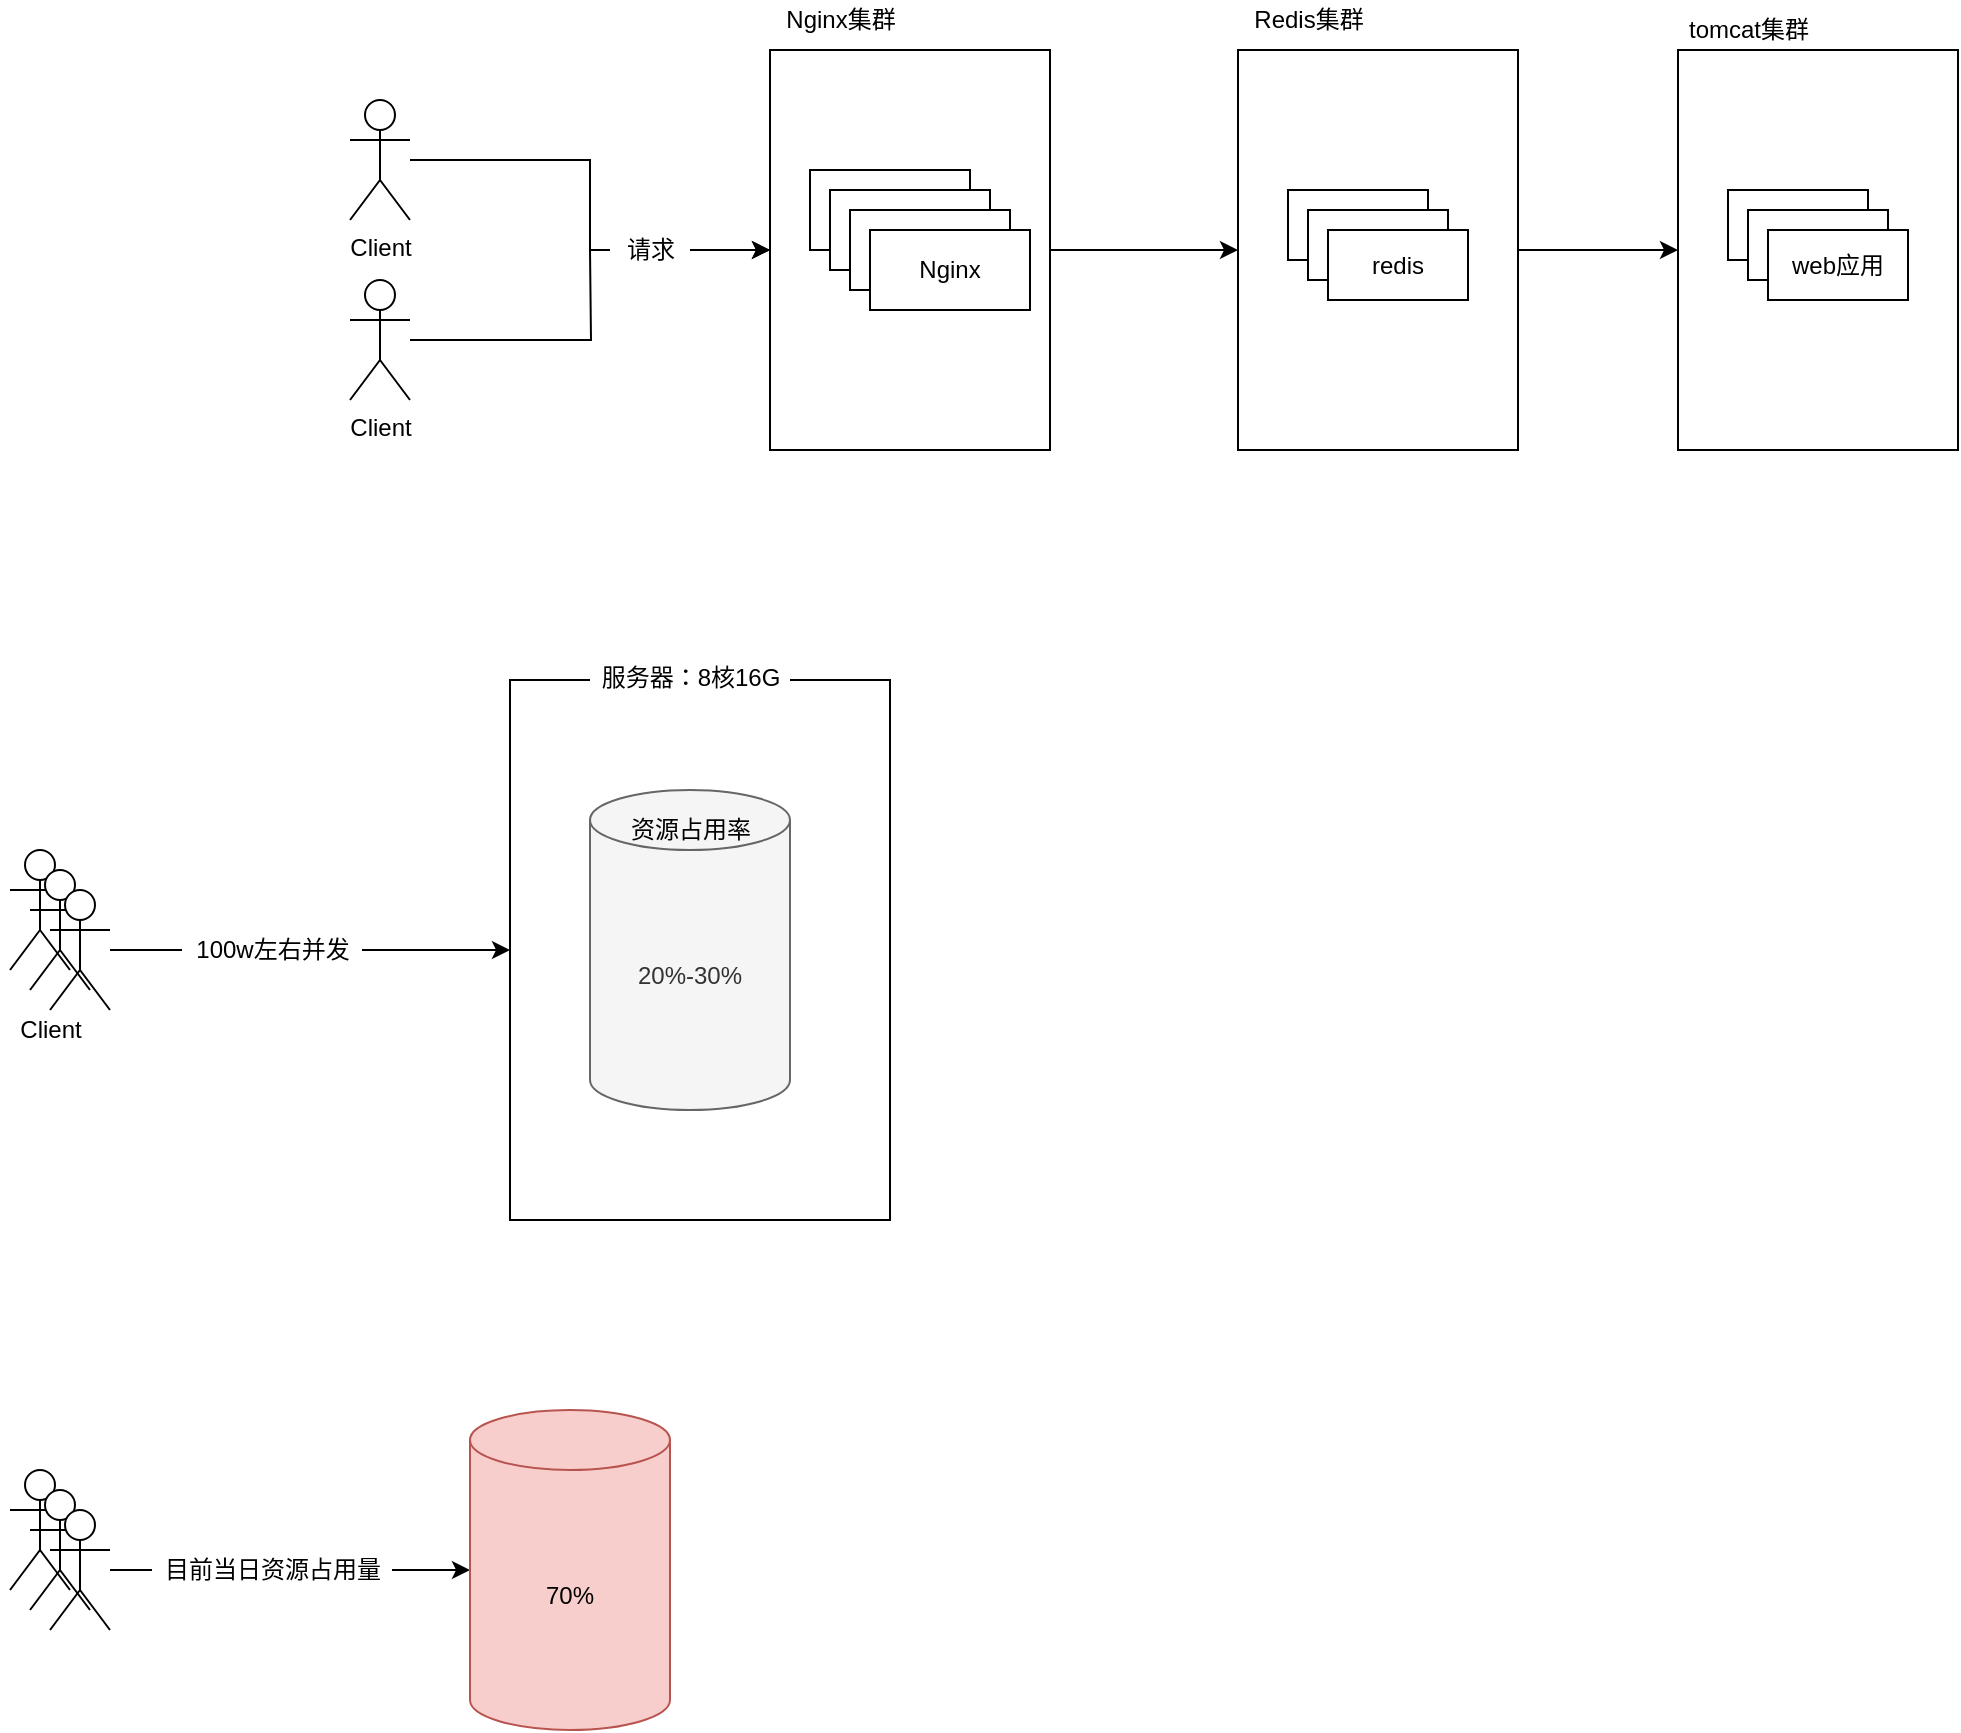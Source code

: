 <mxfile version="18.1.3" type="github"><diagram id="rtc9zp7WYM9nNHmPr6_Y" name="Page-1"><mxGraphModel dx="2249" dy="754" grid="1" gridSize="10" guides="1" tooltips="1" connect="1" arrows="1" fold="1" page="1" pageScale="1" pageWidth="827" pageHeight="1169" math="0" shadow="0"><root><mxCell id="0"/><mxCell id="1" parent="0"/><mxCell id="B9hikHr-BPBxnthDKK9L-14" value="" style="edgeStyle=orthogonalEdgeStyle;rounded=0;orthogonalLoop=1;jettySize=auto;html=1;" parent="1" source="B9hikHr-BPBxnthDKK9L-1" target="B9hikHr-BPBxnthDKK9L-11" edge="1"><mxGeometry relative="1" as="geometry"/></mxCell><mxCell id="B9hikHr-BPBxnthDKK9L-1" value="Client&lt;br&gt;" style="shape=umlActor;verticalLabelPosition=bottom;verticalAlign=top;html=1;outlineConnect=0;" parent="1" vertex="1"><mxGeometry x="-30" y="245" width="30" height="60" as="geometry"/></mxCell><mxCell id="B9hikHr-BPBxnthDKK9L-15" value="" style="edgeStyle=orthogonalEdgeStyle;rounded=0;orthogonalLoop=1;jettySize=auto;html=1;startArrow=none;" parent="1" source="B9hikHr-BPBxnthDKK9L-16" target="B9hikHr-BPBxnthDKK9L-11" edge="1"><mxGeometry relative="1" as="geometry"/></mxCell><mxCell id="B9hikHr-BPBxnthDKK9L-4" value="Client&lt;br&gt;" style="shape=umlActor;verticalLabelPosition=bottom;verticalAlign=top;html=1;outlineConnect=0;" parent="1" vertex="1"><mxGeometry x="-30" y="335" width="30" height="60" as="geometry"/></mxCell><mxCell id="B9hikHr-BPBxnthDKK9L-7" value="Nginx" style="rounded=0;whiteSpace=wrap;html=1;" parent="1" vertex="1"><mxGeometry x="200" y="280" width="80" height="40" as="geometry"/></mxCell><mxCell id="B9hikHr-BPBxnthDKK9L-8" value="Nginx" style="rounded=0;whiteSpace=wrap;html=1;" parent="1" vertex="1"><mxGeometry x="210" y="290" width="80" height="40" as="geometry"/></mxCell><mxCell id="B9hikHr-BPBxnthDKK9L-9" value="Nginx" style="rounded=0;whiteSpace=wrap;html=1;" parent="1" vertex="1"><mxGeometry x="220" y="300" width="80" height="40" as="geometry"/></mxCell><mxCell id="B9hikHr-BPBxnthDKK9L-10" value="Nginx" style="rounded=0;whiteSpace=wrap;html=1;" parent="1" vertex="1"><mxGeometry x="230" y="310" width="80" height="40" as="geometry"/></mxCell><mxCell id="B9hikHr-BPBxnthDKK9L-22" value="" style="edgeStyle=orthogonalEdgeStyle;rounded=0;orthogonalLoop=1;jettySize=auto;html=1;" parent="1" source="B9hikHr-BPBxnthDKK9L-11" target="B9hikHr-BPBxnthDKK9L-21" edge="1"><mxGeometry relative="1" as="geometry"/></mxCell><mxCell id="B9hikHr-BPBxnthDKK9L-11" value="" style="rounded=0;whiteSpace=wrap;html=1;fillColor=none;" parent="1" vertex="1"><mxGeometry x="180" y="220" width="140" height="200" as="geometry"/></mxCell><mxCell id="B9hikHr-BPBxnthDKK9L-12" value="Nginx集群" style="text;html=1;align=center;verticalAlign=middle;resizable=0;points=[];autosize=1;strokeColor=none;fillColor=none;" parent="1" vertex="1"><mxGeometry x="180" y="195" width="70" height="20" as="geometry"/></mxCell><mxCell id="B9hikHr-BPBxnthDKK9L-16" value="请求&lt;br&gt;" style="text;html=1;align=center;verticalAlign=middle;resizable=0;points=[];autosize=1;strokeColor=none;fillColor=default;" parent="1" vertex="1"><mxGeometry x="100" y="310" width="40" height="20" as="geometry"/></mxCell><mxCell id="B9hikHr-BPBxnthDKK9L-17" value="" style="edgeStyle=orthogonalEdgeStyle;rounded=0;orthogonalLoop=1;jettySize=auto;html=1;endArrow=none;" parent="1" source="B9hikHr-BPBxnthDKK9L-4" edge="1"><mxGeometry relative="1" as="geometry"><mxPoint y="365" as="sourcePoint"/><mxPoint x="90" y="320" as="targetPoint"/></mxGeometry></mxCell><mxCell id="B9hikHr-BPBxnthDKK9L-33" value="" style="edgeStyle=orthogonalEdgeStyle;rounded=0;orthogonalLoop=1;jettySize=auto;html=1;" parent="1" source="B9hikHr-BPBxnthDKK9L-21" target="B9hikHr-BPBxnthDKK9L-32" edge="1"><mxGeometry relative="1" as="geometry"/></mxCell><mxCell id="B9hikHr-BPBxnthDKK9L-21" value="" style="rounded=0;whiteSpace=wrap;html=1;fillColor=default;" parent="1" vertex="1"><mxGeometry x="414" y="220" width="140" height="200" as="geometry"/></mxCell><mxCell id="B9hikHr-BPBxnthDKK9L-28" value="redis" style="rounded=0;whiteSpace=wrap;html=1;fillColor=default;" parent="1" vertex="1"><mxGeometry x="439" y="290" width="70" height="35" as="geometry"/></mxCell><mxCell id="B9hikHr-BPBxnthDKK9L-29" value="redis" style="rounded=0;whiteSpace=wrap;html=1;fillColor=default;" parent="1" vertex="1"><mxGeometry x="449" y="300" width="70" height="35" as="geometry"/></mxCell><mxCell id="B9hikHr-BPBxnthDKK9L-30" value="redis" style="rounded=0;whiteSpace=wrap;html=1;fillColor=default;" parent="1" vertex="1"><mxGeometry x="459" y="310" width="70" height="35" as="geometry"/></mxCell><mxCell id="B9hikHr-BPBxnthDKK9L-31" value="Redis集群" style="text;html=1;align=center;verticalAlign=middle;resizable=0;points=[];autosize=1;strokeColor=none;fillColor=none;" parent="1" vertex="1"><mxGeometry x="414" y="195" width="70" height="20" as="geometry"/></mxCell><mxCell id="B9hikHr-BPBxnthDKK9L-32" value="" style="rounded=0;whiteSpace=wrap;html=1;fillColor=default;" parent="1" vertex="1"><mxGeometry x="634" y="220" width="140" height="200" as="geometry"/></mxCell><mxCell id="B9hikHr-BPBxnthDKK9L-34" value="redis" style="rounded=0;whiteSpace=wrap;html=1;fillColor=default;" parent="1" vertex="1"><mxGeometry x="659" y="290" width="70" height="35" as="geometry"/></mxCell><mxCell id="B9hikHr-BPBxnthDKK9L-35" value="redis" style="rounded=0;whiteSpace=wrap;html=1;fillColor=default;" parent="1" vertex="1"><mxGeometry x="669" y="300" width="70" height="35" as="geometry"/></mxCell><mxCell id="B9hikHr-BPBxnthDKK9L-36" value="web应用" style="rounded=0;whiteSpace=wrap;html=1;fillColor=default;" parent="1" vertex="1"><mxGeometry x="679" y="310" width="70" height="35" as="geometry"/></mxCell><mxCell id="B9hikHr-BPBxnthDKK9L-37" value="tomcat集群" style="text;html=1;align=center;verticalAlign=middle;resizable=0;points=[];autosize=1;strokeColor=none;fillColor=none;" parent="1" vertex="1"><mxGeometry x="629" y="200" width="80" height="20" as="geometry"/></mxCell><mxCell id="B9hikHr-BPBxnthDKK9L-38" value="" style="shape=umlActor;verticalLabelPosition=bottom;verticalAlign=top;html=1;outlineConnect=0;fillColor=default;" parent="1" vertex="1"><mxGeometry x="-200" y="620" width="30" height="60" as="geometry"/></mxCell><mxCell id="B9hikHr-BPBxnthDKK9L-42" value="" style="shape=umlActor;verticalLabelPosition=bottom;verticalAlign=top;html=1;outlineConnect=0;fillColor=default;" parent="1" vertex="1"><mxGeometry x="-190" y="630" width="30" height="60" as="geometry"/></mxCell><mxCell id="B9hikHr-BPBxnthDKK9L-57" value="" style="edgeStyle=orthogonalEdgeStyle;rounded=0;orthogonalLoop=1;jettySize=auto;html=1;startArrow=none;entryX=0;entryY=0.5;entryDx=0;entryDy=0;" parent="1" source="Fiwz5atENh9J5BHT_jVp-1" target="Fiwz5atENh9J5BHT_jVp-10" edge="1"><mxGeometry relative="1" as="geometry"/></mxCell><mxCell id="B9hikHr-BPBxnthDKK9L-43" value="" style="shape=umlActor;verticalLabelPosition=bottom;verticalAlign=top;html=1;outlineConnect=0;fillColor=default;" parent="1" vertex="1"><mxGeometry x="-180" y="640" width="30" height="60" as="geometry"/></mxCell><mxCell id="B9hikHr-BPBxnthDKK9L-56" value="20%-30%" style="shape=cylinder3;whiteSpace=wrap;html=1;boundedLbl=1;backgroundOutline=1;size=15;fillColor=#f5f5f5;fontColor=#333333;strokeColor=#666666;" parent="1" vertex="1"><mxGeometry x="90" y="590" width="100" height="160" as="geometry"/></mxCell><mxCell id="Fiwz5atENh9J5BHT_jVp-1" value="100w左右并发" style="text;html=1;align=center;verticalAlign=middle;resizable=0;points=[];autosize=1;strokeColor=none;fillColor=none;" vertex="1" parent="1"><mxGeometry x="-114" y="660" width="90" height="20" as="geometry"/></mxCell><mxCell id="Fiwz5atENh9J5BHT_jVp-2" value="" style="edgeStyle=orthogonalEdgeStyle;rounded=0;orthogonalLoop=1;jettySize=auto;html=1;endArrow=none;" edge="1" parent="1" source="B9hikHr-BPBxnthDKK9L-43" target="Fiwz5atENh9J5BHT_jVp-1"><mxGeometry relative="1" as="geometry"><mxPoint x="-150" y="670" as="sourcePoint"/><mxPoint x="30" y="670" as="targetPoint"/></mxGeometry></mxCell><mxCell id="Fiwz5atENh9J5BHT_jVp-3" value="" style="shape=umlActor;verticalLabelPosition=bottom;verticalAlign=top;html=1;outlineConnect=0;fillColor=default;" vertex="1" parent="1"><mxGeometry x="-200" y="930" width="30" height="60" as="geometry"/></mxCell><mxCell id="Fiwz5atENh9J5BHT_jVp-4" value="" style="shape=umlActor;verticalLabelPosition=bottom;verticalAlign=top;html=1;outlineConnect=0;fillColor=default;" vertex="1" parent="1"><mxGeometry x="-190" y="940" width="30" height="60" as="geometry"/></mxCell><mxCell id="Fiwz5atENh9J5BHT_jVp-5" value="" style="edgeStyle=orthogonalEdgeStyle;rounded=0;orthogonalLoop=1;jettySize=auto;html=1;startArrow=none;" edge="1" parent="1" source="Fiwz5atENh9J5BHT_jVp-8" target="Fiwz5atENh9J5BHT_jVp-7"><mxGeometry relative="1" as="geometry"/></mxCell><mxCell id="Fiwz5atENh9J5BHT_jVp-6" value="" style="shape=umlActor;verticalLabelPosition=bottom;verticalAlign=top;html=1;outlineConnect=0;fillColor=default;" vertex="1" parent="1"><mxGeometry x="-180" y="950" width="30" height="60" as="geometry"/></mxCell><mxCell id="Fiwz5atENh9J5BHT_jVp-7" value="70%" style="shape=cylinder3;whiteSpace=wrap;html=1;boundedLbl=1;backgroundOutline=1;size=15;fillColor=#f8cecc;strokeColor=#b85450;" vertex="1" parent="1"><mxGeometry x="30" y="900" width="100" height="160" as="geometry"/></mxCell><mxCell id="Fiwz5atENh9J5BHT_jVp-8" value="目前当日资源占用量" style="text;html=1;align=center;verticalAlign=middle;resizable=0;points=[];autosize=1;strokeColor=none;fillColor=none;" vertex="1" parent="1"><mxGeometry x="-129" y="970" width="120" height="20" as="geometry"/></mxCell><mxCell id="Fiwz5atENh9J5BHT_jVp-9" value="" style="edgeStyle=orthogonalEdgeStyle;rounded=0;orthogonalLoop=1;jettySize=auto;html=1;endArrow=none;" edge="1" parent="1" source="Fiwz5atENh9J5BHT_jVp-6" target="Fiwz5atENh9J5BHT_jVp-8"><mxGeometry relative="1" as="geometry"><mxPoint x="-150" y="980" as="sourcePoint"/><mxPoint x="30" y="980" as="targetPoint"/></mxGeometry></mxCell><mxCell id="Fiwz5atENh9J5BHT_jVp-10" value="" style="rounded=0;whiteSpace=wrap;html=1;fillColor=none;" vertex="1" parent="1"><mxGeometry x="50" y="535" width="190" height="270" as="geometry"/></mxCell><mxCell id="Fiwz5atENh9J5BHT_jVp-11" value="Client" style="text;html=1;align=center;verticalAlign=middle;resizable=0;points=[];autosize=1;strokeColor=none;fillColor=none;" vertex="1" parent="1"><mxGeometry x="-205" y="700" width="50" height="20" as="geometry"/></mxCell><mxCell id="Fiwz5atENh9J5BHT_jVp-14" value="服务器：8核16G" style="text;html=1;align=center;verticalAlign=middle;resizable=0;points=[];autosize=1;strokeColor=none;fillColor=default;" vertex="1" parent="1"><mxGeometry x="90" y="524" width="100" height="20" as="geometry"/></mxCell><mxCell id="Fiwz5atENh9J5BHT_jVp-16" value="资源占用率" style="text;html=1;align=center;verticalAlign=middle;resizable=0;points=[];autosize=1;strokeColor=none;fillColor=none;" vertex="1" parent="1"><mxGeometry x="100" y="600" width="80" height="20" as="geometry"/></mxCell></root></mxGraphModel></diagram></mxfile>